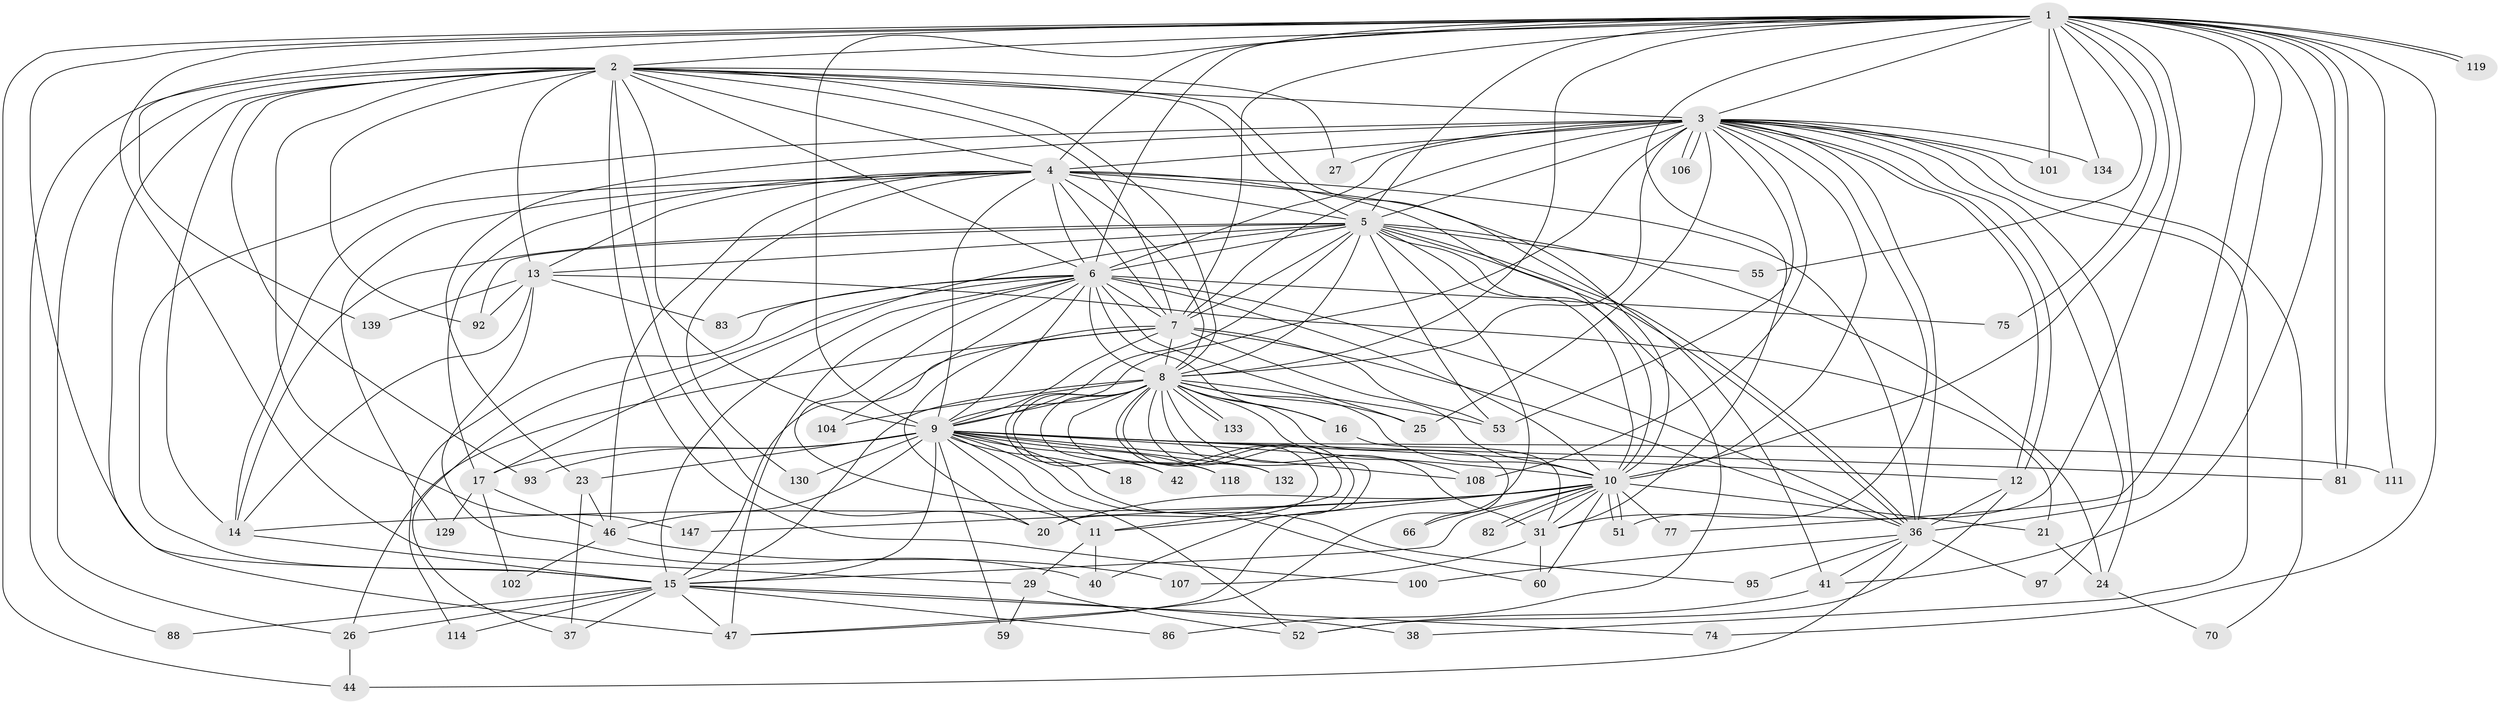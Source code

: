 // original degree distribution, {31: 0.006756756756756757, 22: 0.006756756756756757, 30: 0.02027027027027027, 17: 0.006756756756756757, 23: 0.006756756756756757, 24: 0.006756756756756757, 19: 0.006756756756756757, 28: 0.006756756756756757, 5: 0.05405405405405406, 8: 0.006756756756756757, 4: 0.06756756756756757, 3: 0.23648648648648649, 6: 0.02027027027027027, 2: 0.5337837837837838, 10: 0.006756756756756757, 9: 0.006756756756756757}
// Generated by graph-tools (version 1.1) at 2025/13/03/09/25 04:13:55]
// undirected, 74 vertices, 219 edges
graph export_dot {
graph [start="1"]
  node [color=gray90,style=filled];
  1 [super="+45"];
  2;
  3;
  4;
  5 [super="+65+125+99+28+79+58"];
  6 [super="+43"];
  7 [super="+19+34+73"];
  8 [super="+68"];
  9;
  10;
  11 [super="+30"];
  12 [super="+85"];
  13 [super="+22"];
  14 [super="+33+62+61"];
  15 [super="+35"];
  16 [super="+50"];
  17 [super="+72"];
  18;
  20 [super="+115"];
  21;
  23;
  24 [super="+127"];
  25 [super="+32"];
  26 [super="+135+54"];
  27;
  29;
  31 [super="+112+89"];
  36 [super="+39+96+49+91+67+110+87"];
  37;
  38;
  40 [super="+140"];
  41 [super="+69"];
  42;
  44 [super="+109"];
  46 [super="+90+117"];
  47 [super="+103"];
  51 [super="+144"];
  52 [super="+84"];
  53 [super="+143"];
  55;
  59;
  60;
  66;
  70;
  74;
  75;
  77;
  81 [super="+148"];
  82;
  83;
  86;
  88;
  92 [super="+113"];
  93;
  95;
  97;
  100;
  101;
  102;
  104;
  106;
  107;
  108 [super="+123"];
  111;
  114;
  118;
  119;
  129;
  130;
  132;
  133;
  134;
  139;
  147;
  1 -- 2;
  1 -- 3;
  1 -- 4;
  1 -- 5;
  1 -- 6;
  1 -- 7;
  1 -- 8;
  1 -- 9 [weight=2];
  1 -- 10;
  1 -- 29;
  1 -- 31;
  1 -- 44;
  1 -- 55;
  1 -- 74;
  1 -- 75;
  1 -- 77;
  1 -- 81;
  1 -- 81;
  1 -- 101;
  1 -- 111;
  1 -- 119;
  1 -- 119;
  1 -- 134;
  1 -- 139;
  1 -- 51;
  1 -- 36 [weight=2];
  1 -- 41;
  1 -- 15 [weight=2];
  2 -- 3;
  2 -- 4;
  2 -- 5 [weight=2];
  2 -- 6;
  2 -- 7;
  2 -- 8;
  2 -- 9;
  2 -- 10;
  2 -- 14;
  2 -- 26 [weight=2];
  2 -- 27;
  2 -- 47;
  2 -- 88;
  2 -- 93;
  2 -- 100;
  2 -- 147;
  2 -- 92;
  2 -- 20;
  2 -- 13;
  3 -- 4;
  3 -- 5 [weight=3];
  3 -- 6;
  3 -- 7 [weight=2];
  3 -- 8;
  3 -- 9;
  3 -- 10;
  3 -- 12;
  3 -- 12;
  3 -- 15;
  3 -- 23;
  3 -- 25;
  3 -- 27;
  3 -- 38;
  3 -- 53;
  3 -- 70;
  3 -- 97;
  3 -- 101;
  3 -- 106;
  3 -- 106;
  3 -- 134;
  3 -- 108;
  3 -- 31;
  3 -- 36;
  3 -- 24;
  4 -- 5;
  4 -- 6;
  4 -- 7;
  4 -- 8;
  4 -- 9;
  4 -- 10;
  4 -- 13;
  4 -- 41;
  4 -- 129;
  4 -- 130;
  4 -- 14;
  4 -- 17;
  4 -- 46;
  4 -- 36;
  5 -- 6 [weight=3];
  5 -- 7 [weight=2];
  5 -- 8 [weight=2];
  5 -- 9;
  5 -- 10 [weight=4];
  5 -- 13;
  5 -- 17;
  5 -- 24;
  5 -- 36;
  5 -- 36;
  5 -- 92;
  5 -- 53;
  5 -- 55;
  5 -- 14;
  5 -- 86;
  5 -- 47;
  6 -- 7 [weight=4];
  6 -- 8;
  6 -- 9;
  6 -- 10;
  6 -- 11;
  6 -- 15 [weight=2];
  6 -- 16 [weight=2];
  6 -- 37;
  6 -- 75;
  6 -- 83;
  6 -- 104;
  6 -- 114;
  6 -- 36;
  6 -- 47;
  6 -- 25 [weight=2];
  7 -- 8;
  7 -- 9 [weight=2];
  7 -- 10;
  7 -- 26 [weight=2];
  7 -- 36;
  7 -- 53;
  7 -- 15;
  7 -- 20;
  8 -- 9;
  8 -- 10 [weight=2];
  8 -- 16;
  8 -- 18;
  8 -- 20;
  8 -- 25;
  8 -- 40;
  8 -- 42;
  8 -- 47;
  8 -- 53;
  8 -- 66;
  8 -- 104;
  8 -- 108;
  8 -- 118;
  8 -- 132;
  8 -- 133;
  8 -- 133;
  8 -- 31;
  8 -- 15 [weight=2];
  8 -- 11;
  9 -- 10;
  9 -- 11;
  9 -- 17;
  9 -- 18;
  9 -- 23;
  9 -- 42;
  9 -- 46;
  9 -- 59;
  9 -- 60;
  9 -- 93;
  9 -- 95;
  9 -- 108;
  9 -- 111;
  9 -- 118;
  9 -- 130;
  9 -- 132;
  9 -- 12;
  9 -- 81;
  9 -- 15;
  9 -- 52;
  10 -- 14;
  10 -- 20;
  10 -- 21;
  10 -- 31;
  10 -- 51;
  10 -- 51;
  10 -- 60;
  10 -- 66;
  10 -- 77;
  10 -- 82;
  10 -- 82;
  10 -- 147;
  10 -- 15 [weight=2];
  10 -- 11;
  11 -- 29;
  11 -- 40;
  12 -- 52;
  12 -- 36;
  13 -- 21;
  13 -- 92;
  13 -- 139;
  13 -- 14;
  13 -- 40;
  13 -- 83;
  14 -- 15;
  15 -- 38;
  15 -- 37;
  15 -- 74;
  15 -- 47;
  15 -- 114;
  15 -- 86;
  15 -- 88;
  15 -- 26;
  16 -- 31;
  17 -- 46;
  17 -- 102;
  17 -- 129;
  21 -- 24;
  23 -- 37;
  23 -- 46;
  24 -- 70;
  26 -- 44;
  29 -- 52;
  29 -- 59;
  31 -- 107;
  31 -- 60;
  36 -- 44;
  36 -- 41;
  36 -- 95;
  36 -- 97;
  36 -- 100;
  41 -- 52;
  46 -- 107;
  46 -- 102;
}
